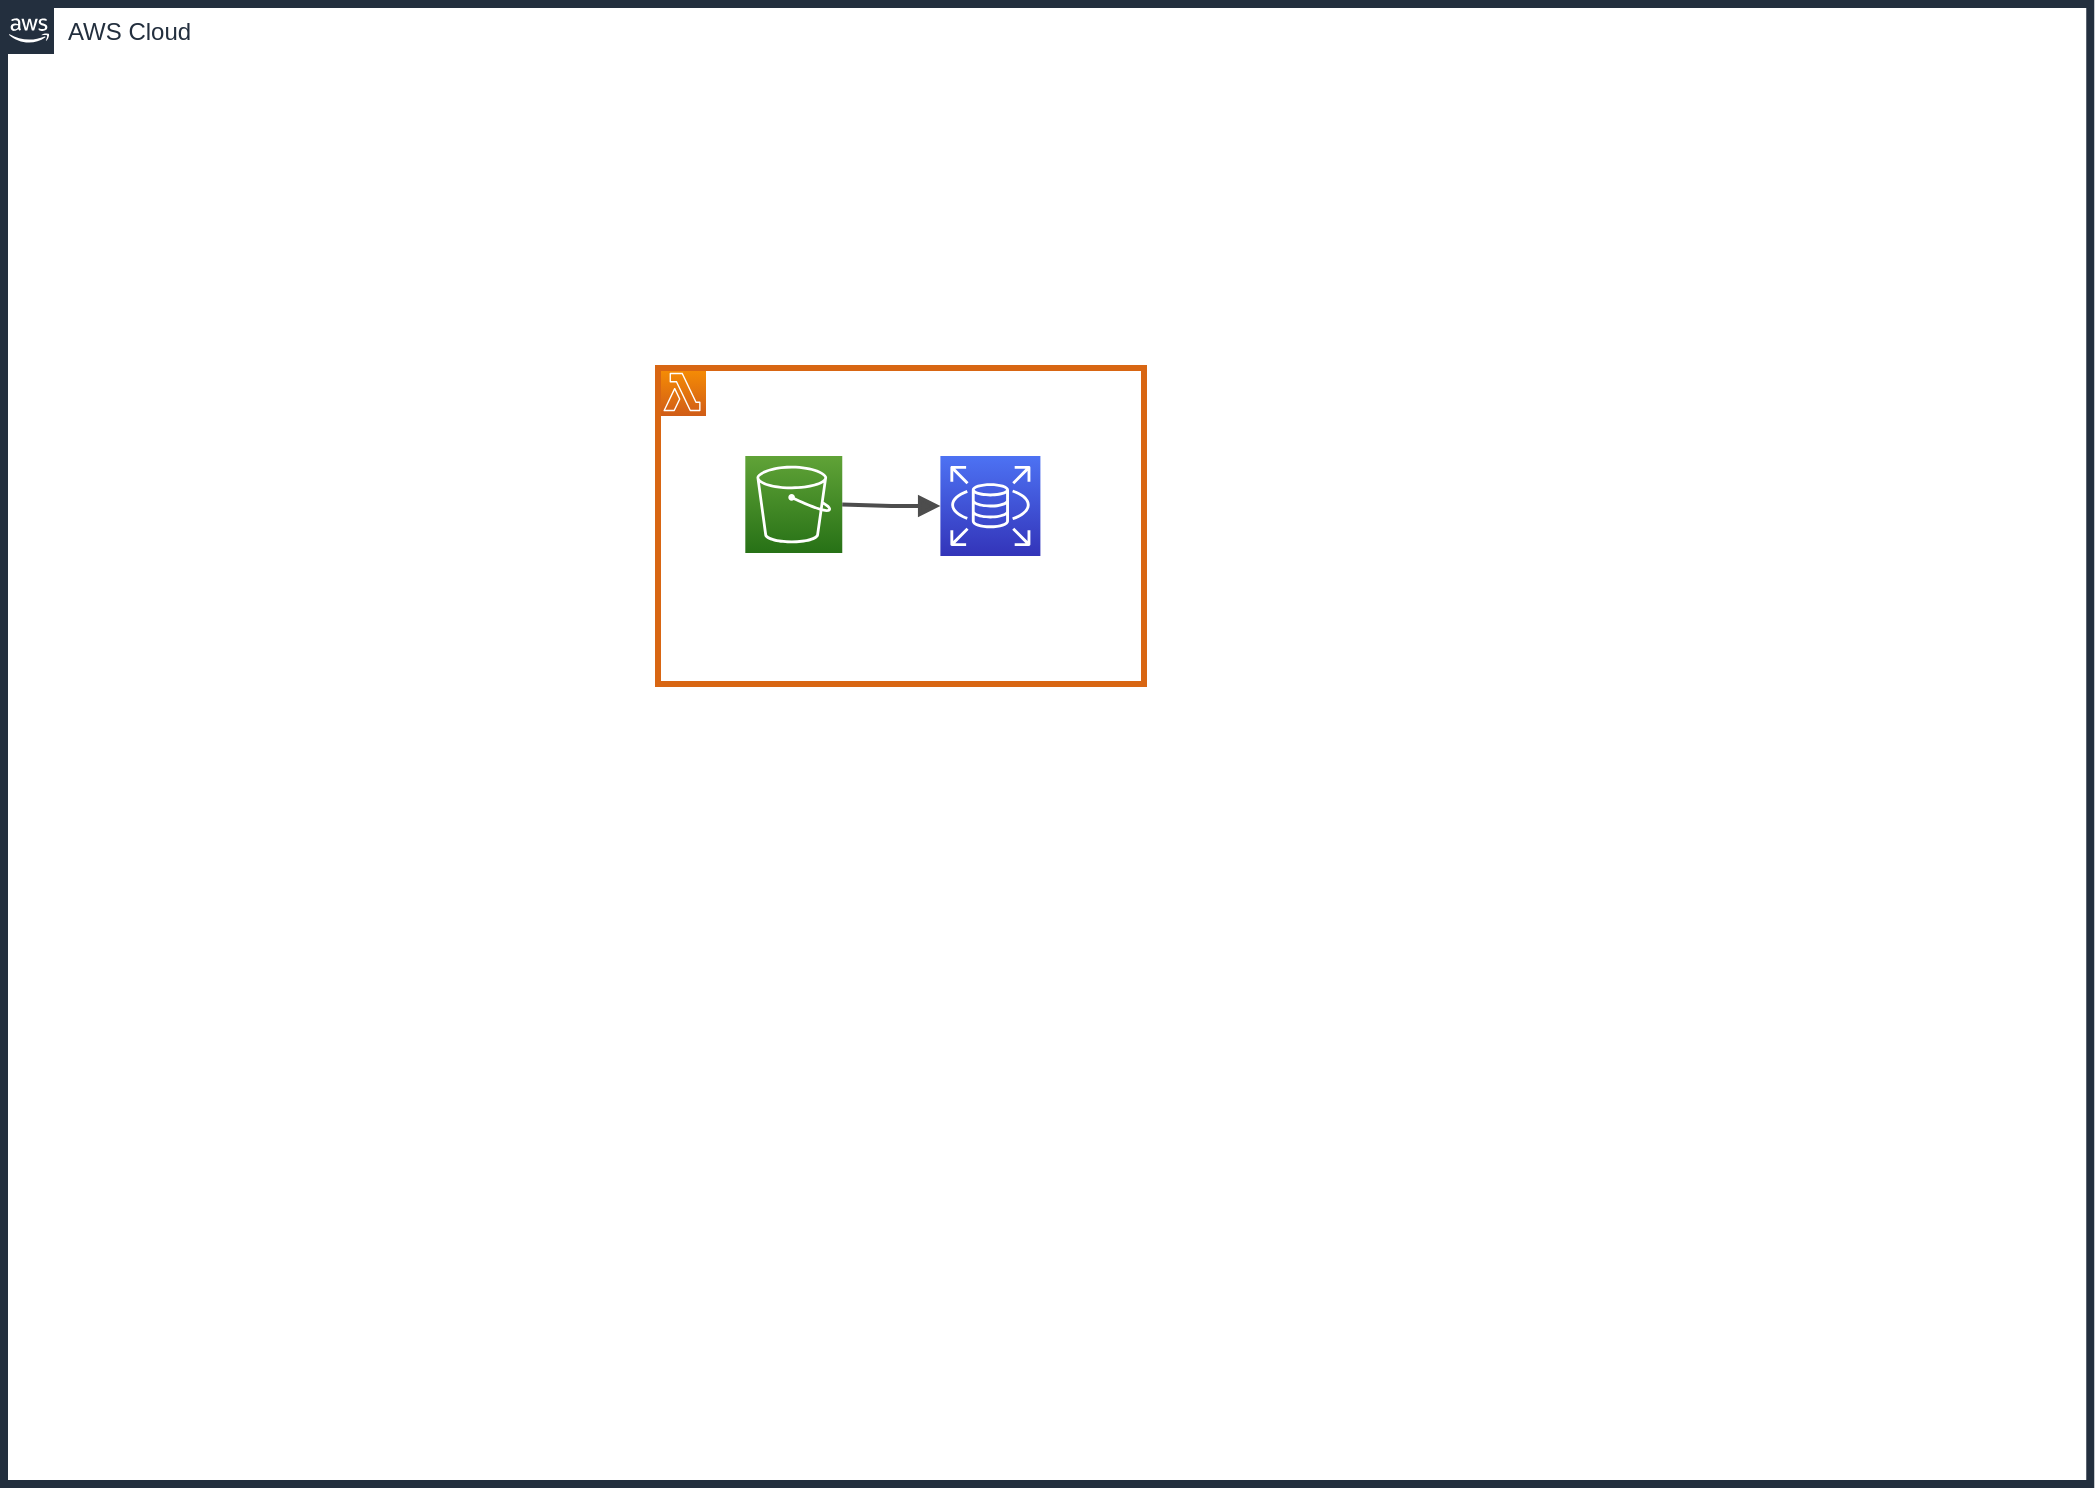 <mxfile version="20.8.23" type="github"><diagram name="Page-1" id="bJu2qkp9UW8b9JmYXNEw"><mxGraphModel dx="1739" dy="953" grid="1" gridSize="10" guides="1" tooltips="1" connect="1" arrows="1" fold="1" page="1" pageScale="1" pageWidth="1169" pageHeight="827" math="0" shadow="0"><root><mxCell id="0"/><mxCell id="1" parent="0"/><mxCell id="qqXAY64eTKluLUjro_CP-8" value="AWS Cloud" style="points=[[0,0],[0.25,0],[0.5,0],[0.75,0],[1,0],[1,0.25],[1,0.5],[1,0.75],[1,1],[0.75,1],[0.5,1],[0.25,1],[0,1],[0,0.75],[0,0.5],[0,0.25]];outlineConnect=0;gradientColor=none;html=1;whiteSpace=wrap;fontSize=12;fontStyle=0;container=1;pointerEvents=0;collapsible=0;recursiveResize=0;shape=mxgraph.aws4.group;grIcon=mxgraph.aws4.group_aws_cloud_alt;strokeColor=#232F3E;fillColor=none;verticalAlign=top;align=left;spacingLeft=30;fontColor=#232F3E;dashed=0;rounded=0;shadow=0;glass=0;sketch=0;fillStyle=auto;strokeWidth=4;aspect=fixed;" vertex="1" parent="1"><mxGeometry x="63" y="44" width="1043.13" height="740" as="geometry"/></mxCell><mxCell id="qqXAY64eTKluLUjro_CP-3" value="" style="sketch=0;points=[[0,0,0],[0.25,0,0],[0.5,0,0],[0.75,0,0],[1,0,0],[0,1,0],[0.25,1,0],[0.5,1,0],[0.75,1,0],[1,1,0],[0,0.25,0],[0,0.5,0],[0,0.75,0],[1,0.25,0],[1,0.5,0],[1,0.75,0]];outlineConnect=0;fontColor=#232F3E;gradientColor=#F78E04;gradientDirection=north;fillColor=#D05C17;strokeColor=#ffffff;dashed=0;verticalLabelPosition=bottom;verticalAlign=top;align=center;html=1;fontSize=12;fontStyle=0;aspect=fixed;shape=mxgraph.aws4.resourceIcon;resIcon=mxgraph.aws4.lambda;" vertex="1" parent="qqXAY64eTKluLUjro_CP-8"><mxGeometry x="327" y="182" width="24" height="24" as="geometry"/></mxCell><mxCell id="qqXAY64eTKluLUjro_CP-13" value="" style="rounded=0;whiteSpace=wrap;html=1;shadow=0;glass=0;sketch=0;fillStyle=auto;strokeWidth=3;fillColor=none;strokeColor=#d86613;" vertex="1" parent="qqXAY64eTKluLUjro_CP-8"><mxGeometry x="327" y="182" width="243" height="158" as="geometry"/></mxCell><mxCell id="qqXAY64eTKluLUjro_CP-1" value="" style="sketch=0;points=[[0,0,0],[0.25,0,0],[0.5,0,0],[0.75,0,0],[1,0,0],[0,1,0],[0.25,1,0],[0.5,1,0],[0.75,1,0],[1,1,0],[0,0.25,0],[0,0.5,0],[0,0.75,0],[1,0.25,0],[1,0.5,0],[1,0.75,0]];outlineConnect=0;fontColor=#232F3E;gradientColor=#60A337;gradientDirection=north;fillColor=#277116;strokeColor=#ffffff;dashed=0;verticalLabelPosition=bottom;verticalAlign=top;align=center;html=1;fontSize=12;fontStyle=0;aspect=fixed;shape=mxgraph.aws4.resourceIcon;resIcon=mxgraph.aws4.s3;" vertex="1" parent="1"><mxGeometry x="433.653" y="270" width="48.475" height="48.475" as="geometry"/></mxCell><mxCell id="qqXAY64eTKluLUjro_CP-2" value="" style="sketch=0;points=[[0,0,0],[0.25,0,0],[0.5,0,0],[0.75,0,0],[1,0,0],[0,1,0],[0.25,1,0],[0.5,1,0],[0.75,1,0],[1,1,0],[0,0.25,0],[0,0.5,0],[0,0.75,0],[1,0.25,0],[1,0.5,0],[1,0.75,0]];outlineConnect=0;fontColor=#232F3E;gradientColor=#4D72F3;gradientDirection=north;fillColor=#3334B9;strokeColor=#ffffff;dashed=0;verticalLabelPosition=bottom;verticalAlign=top;align=center;html=1;fontSize=12;fontStyle=0;aspect=fixed;shape=mxgraph.aws4.resourceIcon;resIcon=mxgraph.aws4.rds;" vertex="1" parent="1"><mxGeometry x="531.2" y="270" width="50" height="50" as="geometry"/></mxCell><mxCell id="qqXAY64eTKluLUjro_CP-4" value="" style="edgeStyle=orthogonalEdgeStyle;html=1;endArrow=none;elbow=vertical;startArrow=block;startFill=1;strokeColor=#4D4D4D;entryX=1;entryY=0.5;entryDx=0;entryDy=0;entryPerimeter=0;exitX=0;exitY=0.5;exitDx=0;exitDy=0;exitPerimeter=0;fillColor=#d80073;jumpSize=6;strokeWidth=2;endSize=4;rounded=0;" edge="1" parent="1" source="qqXAY64eTKluLUjro_CP-2" target="qqXAY64eTKluLUjro_CP-1"><mxGeometry width="100" relative="1" as="geometry"><mxPoint x="746.925" y="661.875" as="sourcePoint"/><mxPoint x="809.454" y="661.875" as="targetPoint"/><Array as="points"/></mxGeometry></mxCell></root></mxGraphModel></diagram></mxfile>